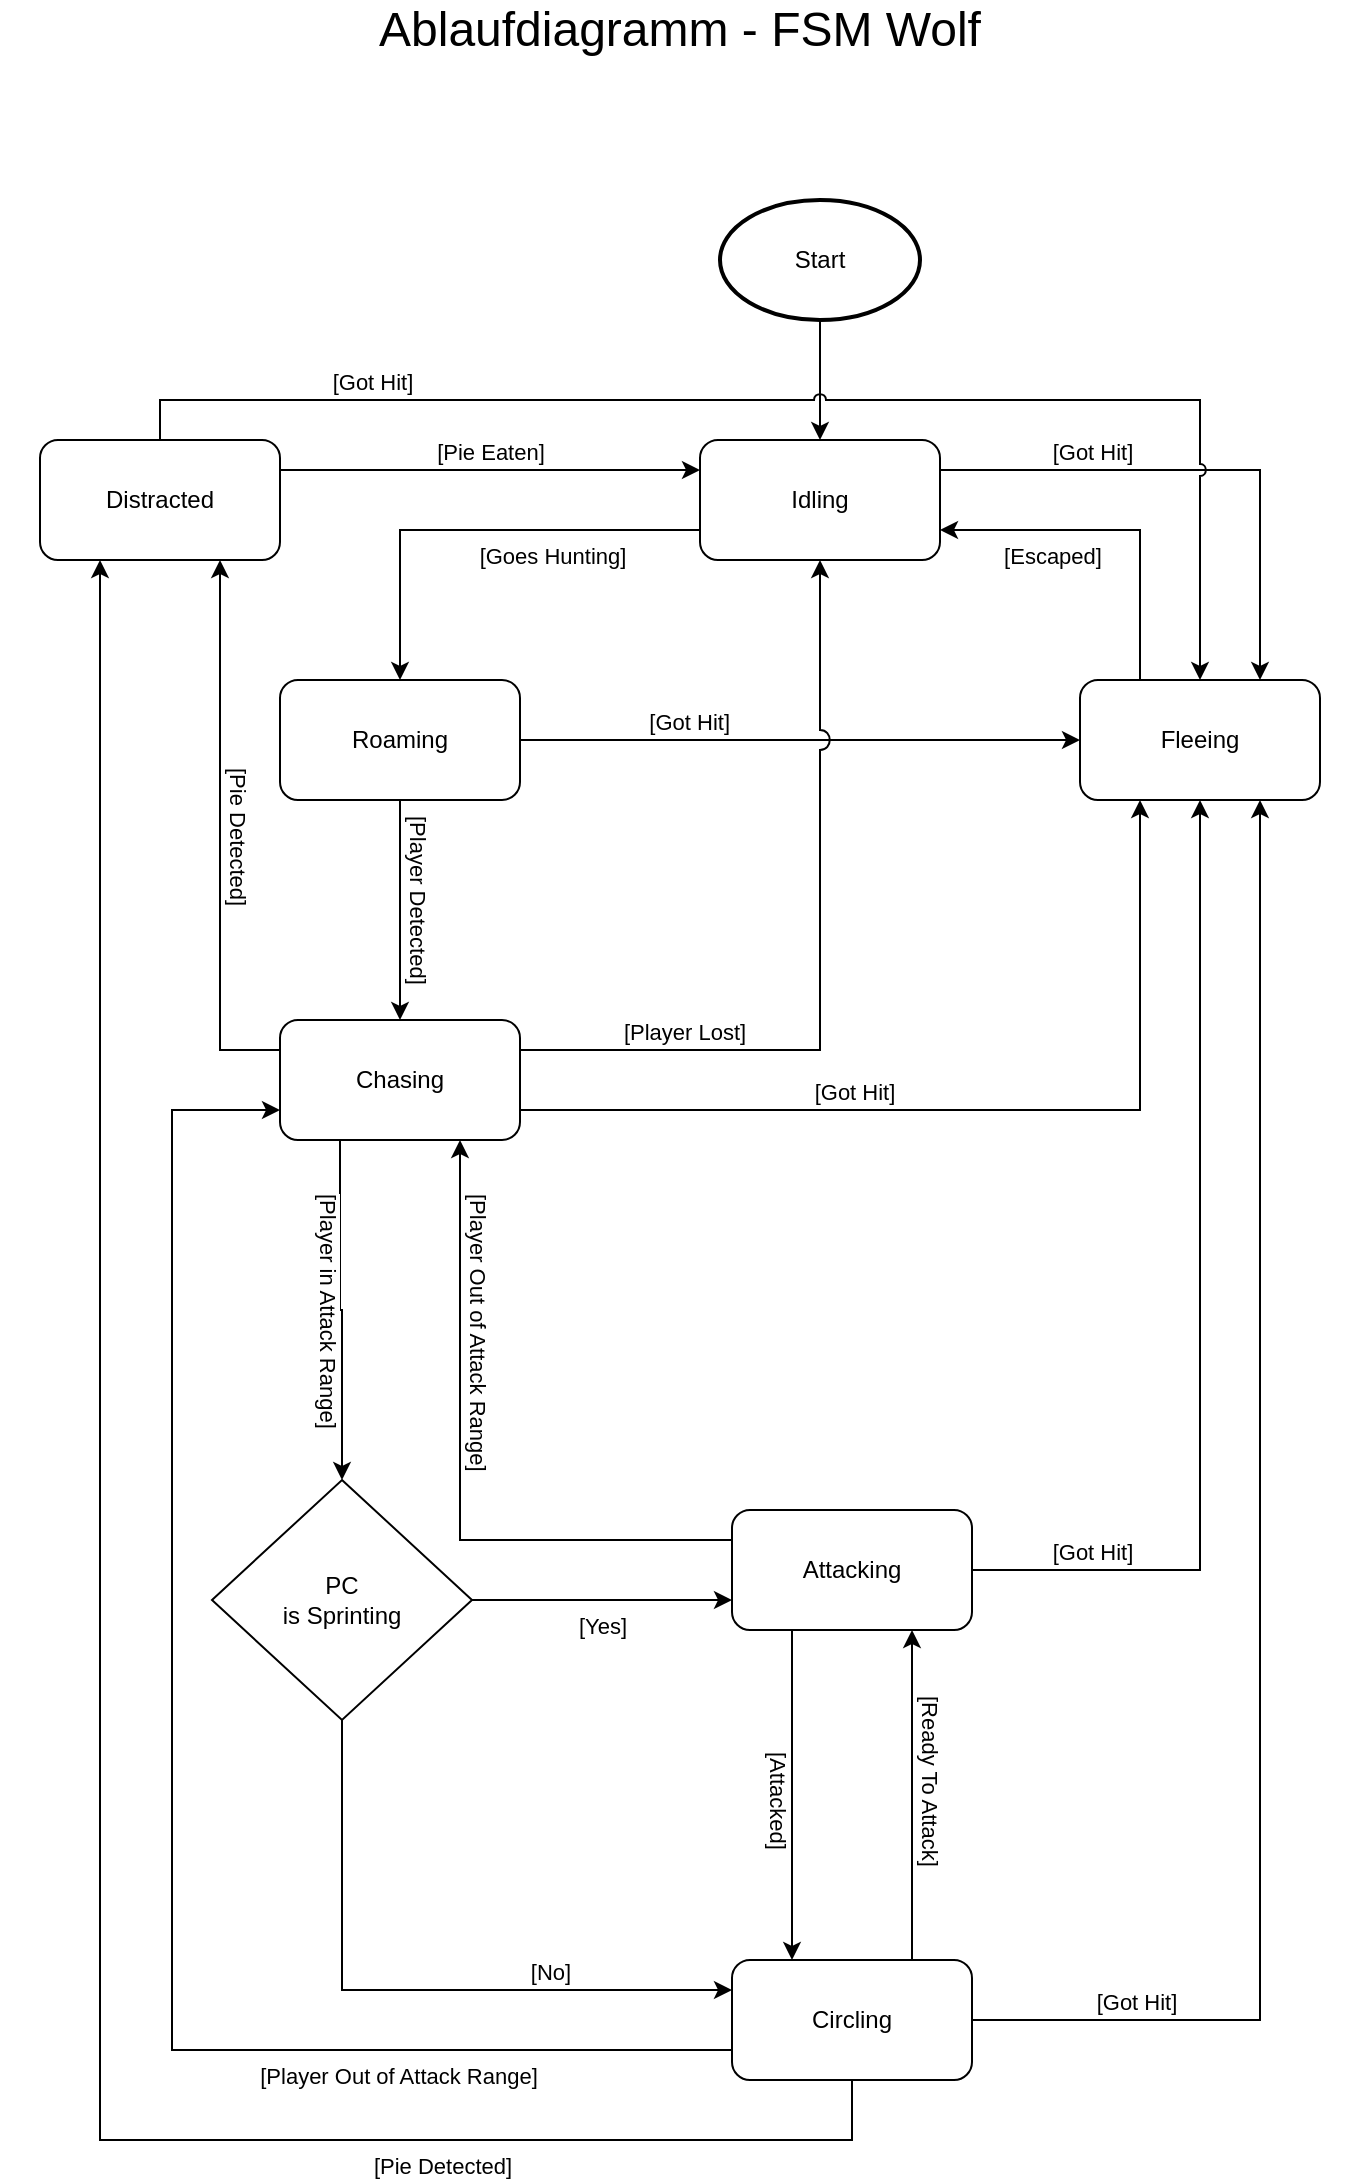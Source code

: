 <mxfile version="24.4.6" type="device">
  <diagram name="Seite-1" id="SroEx1rSqfCV8pFCb8dn">
    <mxGraphModel dx="1562" dy="917" grid="1" gridSize="10" guides="1" tooltips="1" connect="1" arrows="1" fold="1" page="1" pageScale="1" pageWidth="827" pageHeight="1169" math="0" shadow="0">
      <root>
        <mxCell id="0" />
        <mxCell id="1" parent="0" />
        <mxCell id="8OOta2SLHqOS_gNMMTu4-6" value="[Player Detected]" style="edgeStyle=orthogonalEdgeStyle;rounded=0;orthogonalLoop=1;jettySize=auto;html=1;exitX=0.5;exitY=1;exitDx=0;exitDy=0;labelPosition=right;verticalLabelPosition=middle;align=left;verticalAlign=middle;textDirection=vertical-lr;entryX=0.5;entryY=0;entryDx=0;entryDy=0;" parent="1" source="8OOta2SLHqOS_gNMMTu4-1" target="8OOta2SLHqOS_gNMMTu4-2" edge="1">
          <mxGeometry x="-0.091" relative="1" as="geometry">
            <mxPoint x="264" y="410" as="sourcePoint" />
            <mxPoint as="offset" />
          </mxGeometry>
        </mxCell>
        <mxCell id="8OOta2SLHqOS_gNMMTu4-13" value="[Got Hit]" style="edgeStyle=orthogonalEdgeStyle;rounded=0;orthogonalLoop=1;jettySize=auto;html=1;exitX=1;exitY=0.5;exitDx=0;exitDy=0;entryX=0;entryY=0.5;entryDx=0;entryDy=0;labelPosition=left;verticalLabelPosition=top;align=right;verticalAlign=bottom;" parent="1" source="8OOta2SLHqOS_gNMMTu4-1" target="8OOta2SLHqOS_gNMMTu4-3" edge="1">
          <mxGeometry x="-0.243" relative="1" as="geometry">
            <mxPoint as="offset" />
          </mxGeometry>
        </mxCell>
        <mxCell id="8OOta2SLHqOS_gNMMTu4-1" value="Roaming" style="rounded=1;whiteSpace=wrap;html=1;strokeColor=default;align=center;verticalAlign=middle;fontFamily=Helvetica;fontSize=12;fontColor=default;fillColor=default;" parent="1" vertex="1">
          <mxGeometry x="214" y="380" width="120" height="60" as="geometry" />
        </mxCell>
        <mxCell id="8OOta2SLHqOS_gNMMTu4-8" value="[Got Hit]" style="edgeStyle=orthogonalEdgeStyle;rounded=0;orthogonalLoop=1;jettySize=auto;html=1;exitX=1;exitY=0.75;exitDx=0;exitDy=0;entryX=0.25;entryY=1;entryDx=0;entryDy=0;labelPosition=center;verticalLabelPosition=top;align=center;verticalAlign=bottom;" parent="1" source="8OOta2SLHqOS_gNMMTu4-2" target="8OOta2SLHqOS_gNMMTu4-3" edge="1">
          <mxGeometry x="-0.283" relative="1" as="geometry">
            <mxPoint x="614" y="410" as="targetPoint" />
            <mxPoint as="offset" />
          </mxGeometry>
        </mxCell>
        <mxCell id="8OOta2SLHqOS_gNMMTu4-27" value="[Player Lost]" style="edgeStyle=orthogonalEdgeStyle;rounded=0;orthogonalLoop=1;jettySize=auto;html=1;exitX=1;exitY=0.25;exitDx=0;exitDy=0;entryX=0.5;entryY=1;entryDx=0;entryDy=0;jumpStyle=arc;jumpSize=10;labelPosition=center;verticalLabelPosition=top;align=center;verticalAlign=bottom;" parent="1" source="8OOta2SLHqOS_gNMMTu4-2" target="8OOta2SLHqOS_gNMMTu4-21" edge="1">
          <mxGeometry x="-0.584" relative="1" as="geometry">
            <mxPoint as="offset" />
          </mxGeometry>
        </mxCell>
        <mxCell id="8OOta2SLHqOS_gNMMTu4-33" value="[Pie Detected]" style="edgeStyle=orthogonalEdgeStyle;rounded=0;orthogonalLoop=1;jettySize=auto;html=1;exitX=0;exitY=0.25;exitDx=0;exitDy=0;entryX=0.75;entryY=1;entryDx=0;entryDy=0;labelPosition=right;verticalLabelPosition=middle;align=left;verticalAlign=middle;textDirection=vertical-lr;" parent="1" source="8OOta2SLHqOS_gNMMTu4-2" target="8OOta2SLHqOS_gNMMTu4-28" edge="1">
          <mxGeometry relative="1" as="geometry" />
        </mxCell>
        <mxCell id="8OOta2SLHqOS_gNMMTu4-41" value="[Player in Attack Range]" style="edgeStyle=orthogonalEdgeStyle;rounded=0;orthogonalLoop=1;jettySize=auto;html=1;entryX=0.5;entryY=0;entryDx=0;entryDy=0;labelPosition=left;verticalLabelPosition=middle;align=right;verticalAlign=middle;textDirection=vertical-lr;exitX=0.25;exitY=1;exitDx=0;exitDy=0;" parent="1" source="8OOta2SLHqOS_gNMMTu4-2" target="8OOta2SLHqOS_gNMMTu4-18" edge="1">
          <mxGeometry x="0.007" relative="1" as="geometry">
            <mxPoint x="274" y="680" as="sourcePoint" />
            <mxPoint as="offset" />
          </mxGeometry>
        </mxCell>
        <mxCell id="8OOta2SLHqOS_gNMMTu4-2" value="Chasing" style="rounded=1;whiteSpace=wrap;html=1;strokeColor=default;align=center;verticalAlign=middle;fontFamily=Helvetica;fontSize=12;fontColor=default;fillColor=default;" parent="1" vertex="1">
          <mxGeometry x="214" y="550" width="120" height="60" as="geometry" />
        </mxCell>
        <mxCell id="8OOta2SLHqOS_gNMMTu4-12" value="[Escaped]" style="edgeStyle=orthogonalEdgeStyle;rounded=0;orthogonalLoop=1;jettySize=auto;html=1;exitX=0.25;exitY=0;exitDx=0;exitDy=0;entryX=1;entryY=0.75;entryDx=0;entryDy=0;labelPosition=center;verticalLabelPosition=bottom;align=center;verticalAlign=top;" parent="1" source="8OOta2SLHqOS_gNMMTu4-3" target="8OOta2SLHqOS_gNMMTu4-21" edge="1">
          <mxGeometry x="0.36" relative="1" as="geometry">
            <mxPoint x="384" y="290" as="targetPoint" />
            <mxPoint as="offset" />
          </mxGeometry>
        </mxCell>
        <mxCell id="8OOta2SLHqOS_gNMMTu4-3" value="Fleeing" style="rounded=1;whiteSpace=wrap;html=1;strokeColor=default;align=center;verticalAlign=middle;fontFamily=Helvetica;fontSize=12;fontColor=default;fillColor=default;" parent="1" vertex="1">
          <mxGeometry x="614" y="380" width="120" height="60" as="geometry" />
        </mxCell>
        <mxCell id="8OOta2SLHqOS_gNMMTu4-10" value="[Player Out of Attack Range]" style="edgeStyle=orthogonalEdgeStyle;rounded=0;orthogonalLoop=1;jettySize=auto;html=1;exitX=0;exitY=0.25;exitDx=0;exitDy=0;entryX=0.75;entryY=1;entryDx=0;entryDy=0;labelPosition=right;verticalLabelPosition=middle;align=left;verticalAlign=middle;textDirection=vertical-lr;" parent="1" source="8OOta2SLHqOS_gNMMTu4-4" target="8OOta2SLHqOS_gNMMTu4-2" edge="1">
          <mxGeometry x="0.43" relative="1" as="geometry">
            <mxPoint x="384" y="660" as="targetPoint" />
            <mxPoint as="offset" />
          </mxGeometry>
        </mxCell>
        <mxCell id="8OOta2SLHqOS_gNMMTu4-16" value="[Attacked]" style="edgeStyle=orthogonalEdgeStyle;rounded=0;orthogonalLoop=1;jettySize=auto;html=1;exitX=0.25;exitY=1;exitDx=0;exitDy=0;entryX=0.25;entryY=0;entryDx=0;entryDy=0;labelPosition=left;verticalLabelPosition=middle;align=right;verticalAlign=middle;textDirection=vertical-lr;" parent="1" source="8OOta2SLHqOS_gNMMTu4-4" target="8OOta2SLHqOS_gNMMTu4-14" edge="1">
          <mxGeometry x="0.03" relative="1" as="geometry">
            <mxPoint as="offset" />
          </mxGeometry>
        </mxCell>
        <mxCell id="8OOta2SLHqOS_gNMMTu4-4" value="Attacking" style="rounded=1;whiteSpace=wrap;html=1;strokeColor=default;align=center;verticalAlign=middle;fontFamily=Helvetica;fontSize=12;fontColor=default;fillColor=default;" parent="1" vertex="1">
          <mxGeometry x="440" y="795" width="120" height="60" as="geometry" />
        </mxCell>
        <mxCell id="8OOta2SLHqOS_gNMMTu4-9" value="[Got Hit]" style="edgeStyle=orthogonalEdgeStyle;rounded=0;orthogonalLoop=1;jettySize=auto;html=1;exitX=1;exitY=0.5;exitDx=0;exitDy=0;entryX=0.5;entryY=1;entryDx=0;entryDy=0;labelPosition=center;verticalLabelPosition=top;align=center;verticalAlign=bottom;" parent="1" source="8OOta2SLHqOS_gNMMTu4-4" target="8OOta2SLHqOS_gNMMTu4-3" edge="1">
          <mxGeometry x="-0.759" relative="1" as="geometry">
            <mxPoint as="offset" />
          </mxGeometry>
        </mxCell>
        <mxCell id="8OOta2SLHqOS_gNMMTu4-17" value="[Ready To Attack]" style="edgeStyle=orthogonalEdgeStyle;rounded=0;orthogonalLoop=1;jettySize=auto;html=1;exitX=0.75;exitY=0;exitDx=0;exitDy=0;entryX=0.75;entryY=1;entryDx=0;entryDy=0;labelPosition=right;verticalLabelPosition=middle;align=left;verticalAlign=middle;textDirection=vertical-lr;" parent="1" source="8OOta2SLHqOS_gNMMTu4-14" target="8OOta2SLHqOS_gNMMTu4-4" edge="1">
          <mxGeometry x="0.091" relative="1" as="geometry">
            <mxPoint as="offset" />
          </mxGeometry>
        </mxCell>
        <mxCell id="8OOta2SLHqOS_gNMMTu4-24" value="[Got Hit]" style="edgeStyle=orthogonalEdgeStyle;rounded=0;orthogonalLoop=1;jettySize=auto;html=1;exitX=1;exitY=0.5;exitDx=0;exitDy=0;entryX=0.75;entryY=1;entryDx=0;entryDy=0;labelPosition=center;verticalLabelPosition=top;align=center;verticalAlign=bottom;" parent="1" source="8OOta2SLHqOS_gNMMTu4-14" target="8OOta2SLHqOS_gNMMTu4-3" edge="1">
          <mxGeometry x="-0.783" relative="1" as="geometry">
            <mxPoint x="704" y="620" as="targetPoint" />
            <mxPoint as="offset" />
          </mxGeometry>
        </mxCell>
        <mxCell id="8OOta2SLHqOS_gNMMTu4-34" value="[Pie Detected]" style="edgeStyle=orthogonalEdgeStyle;rounded=0;orthogonalLoop=1;jettySize=auto;html=1;exitX=0.5;exitY=1;exitDx=0;exitDy=0;entryX=0.25;entryY=1;entryDx=0;entryDy=0;labelPosition=center;verticalLabelPosition=bottom;align=center;verticalAlign=top;" parent="1" source="8OOta2SLHqOS_gNMMTu4-14" target="8OOta2SLHqOS_gNMMTu4-28" edge="1">
          <mxGeometry x="-0.606" relative="1" as="geometry">
            <mxPoint as="offset" />
            <Array as="points">
              <mxPoint x="500" y="1110" />
              <mxPoint x="124" y="1110" />
            </Array>
          </mxGeometry>
        </mxCell>
        <mxCell id="8OOta2SLHqOS_gNMMTu4-45" value="[Player Out of Attack Range]" style="edgeStyle=orthogonalEdgeStyle;rounded=0;orthogonalLoop=1;jettySize=auto;html=1;exitX=0;exitY=0.75;exitDx=0;exitDy=0;entryX=0;entryY=0.75;entryDx=0;entryDy=0;labelPosition=center;verticalLabelPosition=bottom;align=center;verticalAlign=top;" parent="1" source="8OOta2SLHqOS_gNMMTu4-14" target="8OOta2SLHqOS_gNMMTu4-2" edge="1">
          <mxGeometry x="-0.585" relative="1" as="geometry">
            <Array as="points">
              <mxPoint x="160" y="1065" />
              <mxPoint x="160" y="595" />
            </Array>
            <mxPoint as="offset" />
          </mxGeometry>
        </mxCell>
        <mxCell id="8OOta2SLHqOS_gNMMTu4-14" value="Circling" style="rounded=1;whiteSpace=wrap;html=1;strokeColor=default;align=center;verticalAlign=middle;fontFamily=Helvetica;fontSize=12;fontColor=default;fillColor=default;" parent="1" vertex="1">
          <mxGeometry x="440" y="1020" width="120" height="60" as="geometry" />
        </mxCell>
        <mxCell id="8OOta2SLHqOS_gNMMTu4-19" value="[Yes]" style="edgeStyle=orthogonalEdgeStyle;rounded=0;orthogonalLoop=1;jettySize=auto;html=1;exitX=1;exitY=0.5;exitDx=0;exitDy=0;entryX=0;entryY=0.75;entryDx=0;entryDy=0;labelPosition=center;verticalLabelPosition=bottom;align=center;verticalAlign=top;" parent="1" source="8OOta2SLHqOS_gNMMTu4-18" target="8OOta2SLHqOS_gNMMTu4-4" edge="1">
          <mxGeometry x="-0.003" relative="1" as="geometry">
            <mxPoint as="offset" />
          </mxGeometry>
        </mxCell>
        <mxCell id="8OOta2SLHqOS_gNMMTu4-20" value="[No]" style="edgeStyle=orthogonalEdgeStyle;rounded=0;orthogonalLoop=1;jettySize=auto;html=1;exitX=0.5;exitY=1;exitDx=0;exitDy=0;entryX=0;entryY=0.25;entryDx=0;entryDy=0;labelPosition=center;verticalLabelPosition=top;align=center;verticalAlign=bottom;" parent="1" source="8OOta2SLHqOS_gNMMTu4-18" target="8OOta2SLHqOS_gNMMTu4-14" edge="1">
          <mxGeometry x="0.444" relative="1" as="geometry">
            <mxPoint as="offset" />
          </mxGeometry>
        </mxCell>
        <mxCell id="8OOta2SLHqOS_gNMMTu4-18" value="PC&lt;br&gt;is Sprinting" style="rhombus;whiteSpace=wrap;html=1;" parent="1" vertex="1">
          <mxGeometry x="180" y="780" width="130" height="120" as="geometry" />
        </mxCell>
        <mxCell id="8OOta2SLHqOS_gNMMTu4-22" value="[Got Hit]" style="edgeStyle=orthogonalEdgeStyle;rounded=0;orthogonalLoop=1;jettySize=auto;html=1;exitX=1;exitY=0.25;exitDx=0;exitDy=0;entryX=0.75;entryY=0;entryDx=0;entryDy=0;labelPosition=center;verticalLabelPosition=top;align=center;verticalAlign=bottom;" parent="1" source="8OOta2SLHqOS_gNMMTu4-21" target="8OOta2SLHqOS_gNMMTu4-3" edge="1">
          <mxGeometry x="-0.426" relative="1" as="geometry">
            <mxPoint as="offset" />
          </mxGeometry>
        </mxCell>
        <mxCell id="8OOta2SLHqOS_gNMMTu4-23" value="[Goes Hunting]" style="edgeStyle=orthogonalEdgeStyle;rounded=0;orthogonalLoop=1;jettySize=auto;html=1;exitX=0;exitY=0.75;exitDx=0;exitDy=0;entryX=0.5;entryY=0;entryDx=0;entryDy=0;labelPosition=center;verticalLabelPosition=bottom;align=center;verticalAlign=top;" parent="1" source="8OOta2SLHqOS_gNMMTu4-21" target="8OOta2SLHqOS_gNMMTu4-1" edge="1">
          <mxGeometry x="-0.341" relative="1" as="geometry">
            <mxPoint as="offset" />
          </mxGeometry>
        </mxCell>
        <mxCell id="8OOta2SLHqOS_gNMMTu4-21" value="Idling" style="rounded=1;whiteSpace=wrap;html=1;strokeColor=default;align=center;verticalAlign=middle;fontFamily=Helvetica;fontSize=12;fontColor=default;fillColor=default;" parent="1" vertex="1">
          <mxGeometry x="424" y="260" width="120" height="60" as="geometry" />
        </mxCell>
        <mxCell id="8OOta2SLHqOS_gNMMTu4-26" style="edgeStyle=orthogonalEdgeStyle;rounded=0;orthogonalLoop=1;jettySize=auto;html=1;exitX=0.5;exitY=1;exitDx=0;exitDy=0;exitPerimeter=0;" parent="1" source="8OOta2SLHqOS_gNMMTu4-44" target="8OOta2SLHqOS_gNMMTu4-21" edge="1">
          <mxGeometry relative="1" as="geometry">
            <mxPoint x="484" y="190" as="sourcePoint" />
          </mxGeometry>
        </mxCell>
        <mxCell id="8OOta2SLHqOS_gNMMTu4-30" value="[Pie Eaten]" style="edgeStyle=orthogonalEdgeStyle;rounded=0;orthogonalLoop=1;jettySize=auto;html=1;exitX=1;exitY=0.25;exitDx=0;exitDy=0;entryX=0;entryY=0.25;entryDx=0;entryDy=0;labelPosition=center;verticalLabelPosition=top;align=center;verticalAlign=bottom;" parent="1" source="8OOta2SLHqOS_gNMMTu4-28" target="8OOta2SLHqOS_gNMMTu4-21" edge="1">
          <mxGeometry relative="1" as="geometry" />
        </mxCell>
        <mxCell id="efV31g_SghHRyt4yT3gB-1" value="[Got Hit]" style="edgeStyle=orthogonalEdgeStyle;rounded=0;orthogonalLoop=1;jettySize=auto;html=1;exitX=0.5;exitY=0;exitDx=0;exitDy=0;jumpStyle=arc;labelPosition=center;verticalLabelPosition=top;align=center;verticalAlign=bottom;" edge="1" parent="1" source="8OOta2SLHqOS_gNMMTu4-28" target="8OOta2SLHqOS_gNMMTu4-3">
          <mxGeometry x="-0.629" relative="1" as="geometry">
            <mxPoint as="offset" />
          </mxGeometry>
        </mxCell>
        <mxCell id="8OOta2SLHqOS_gNMMTu4-28" value="Distracted" style="rounded=1;whiteSpace=wrap;html=1;strokeColor=default;align=center;verticalAlign=middle;fontFamily=Helvetica;fontSize=12;fontColor=default;fillColor=default;" parent="1" vertex="1">
          <mxGeometry x="94" y="260" width="120" height="60" as="geometry" />
        </mxCell>
        <mxCell id="8OOta2SLHqOS_gNMMTu4-44" value="Start" style="strokeWidth=2;html=1;shape=mxgraph.flowchart.start_1;whiteSpace=wrap;" parent="1" vertex="1">
          <mxGeometry x="434" y="140" width="100" height="60" as="geometry" />
        </mxCell>
        <mxCell id="8OOta2SLHqOS_gNMMTu4-51" value="Ablaufdiagramm - FSM Wolf" style="text;html=1;align=center;verticalAlign=middle;whiteSpace=wrap;rounded=0;fontSize=24;" parent="1" vertex="1">
          <mxGeometry x="74" y="40" width="680" height="30" as="geometry" />
        </mxCell>
      </root>
    </mxGraphModel>
  </diagram>
</mxfile>
